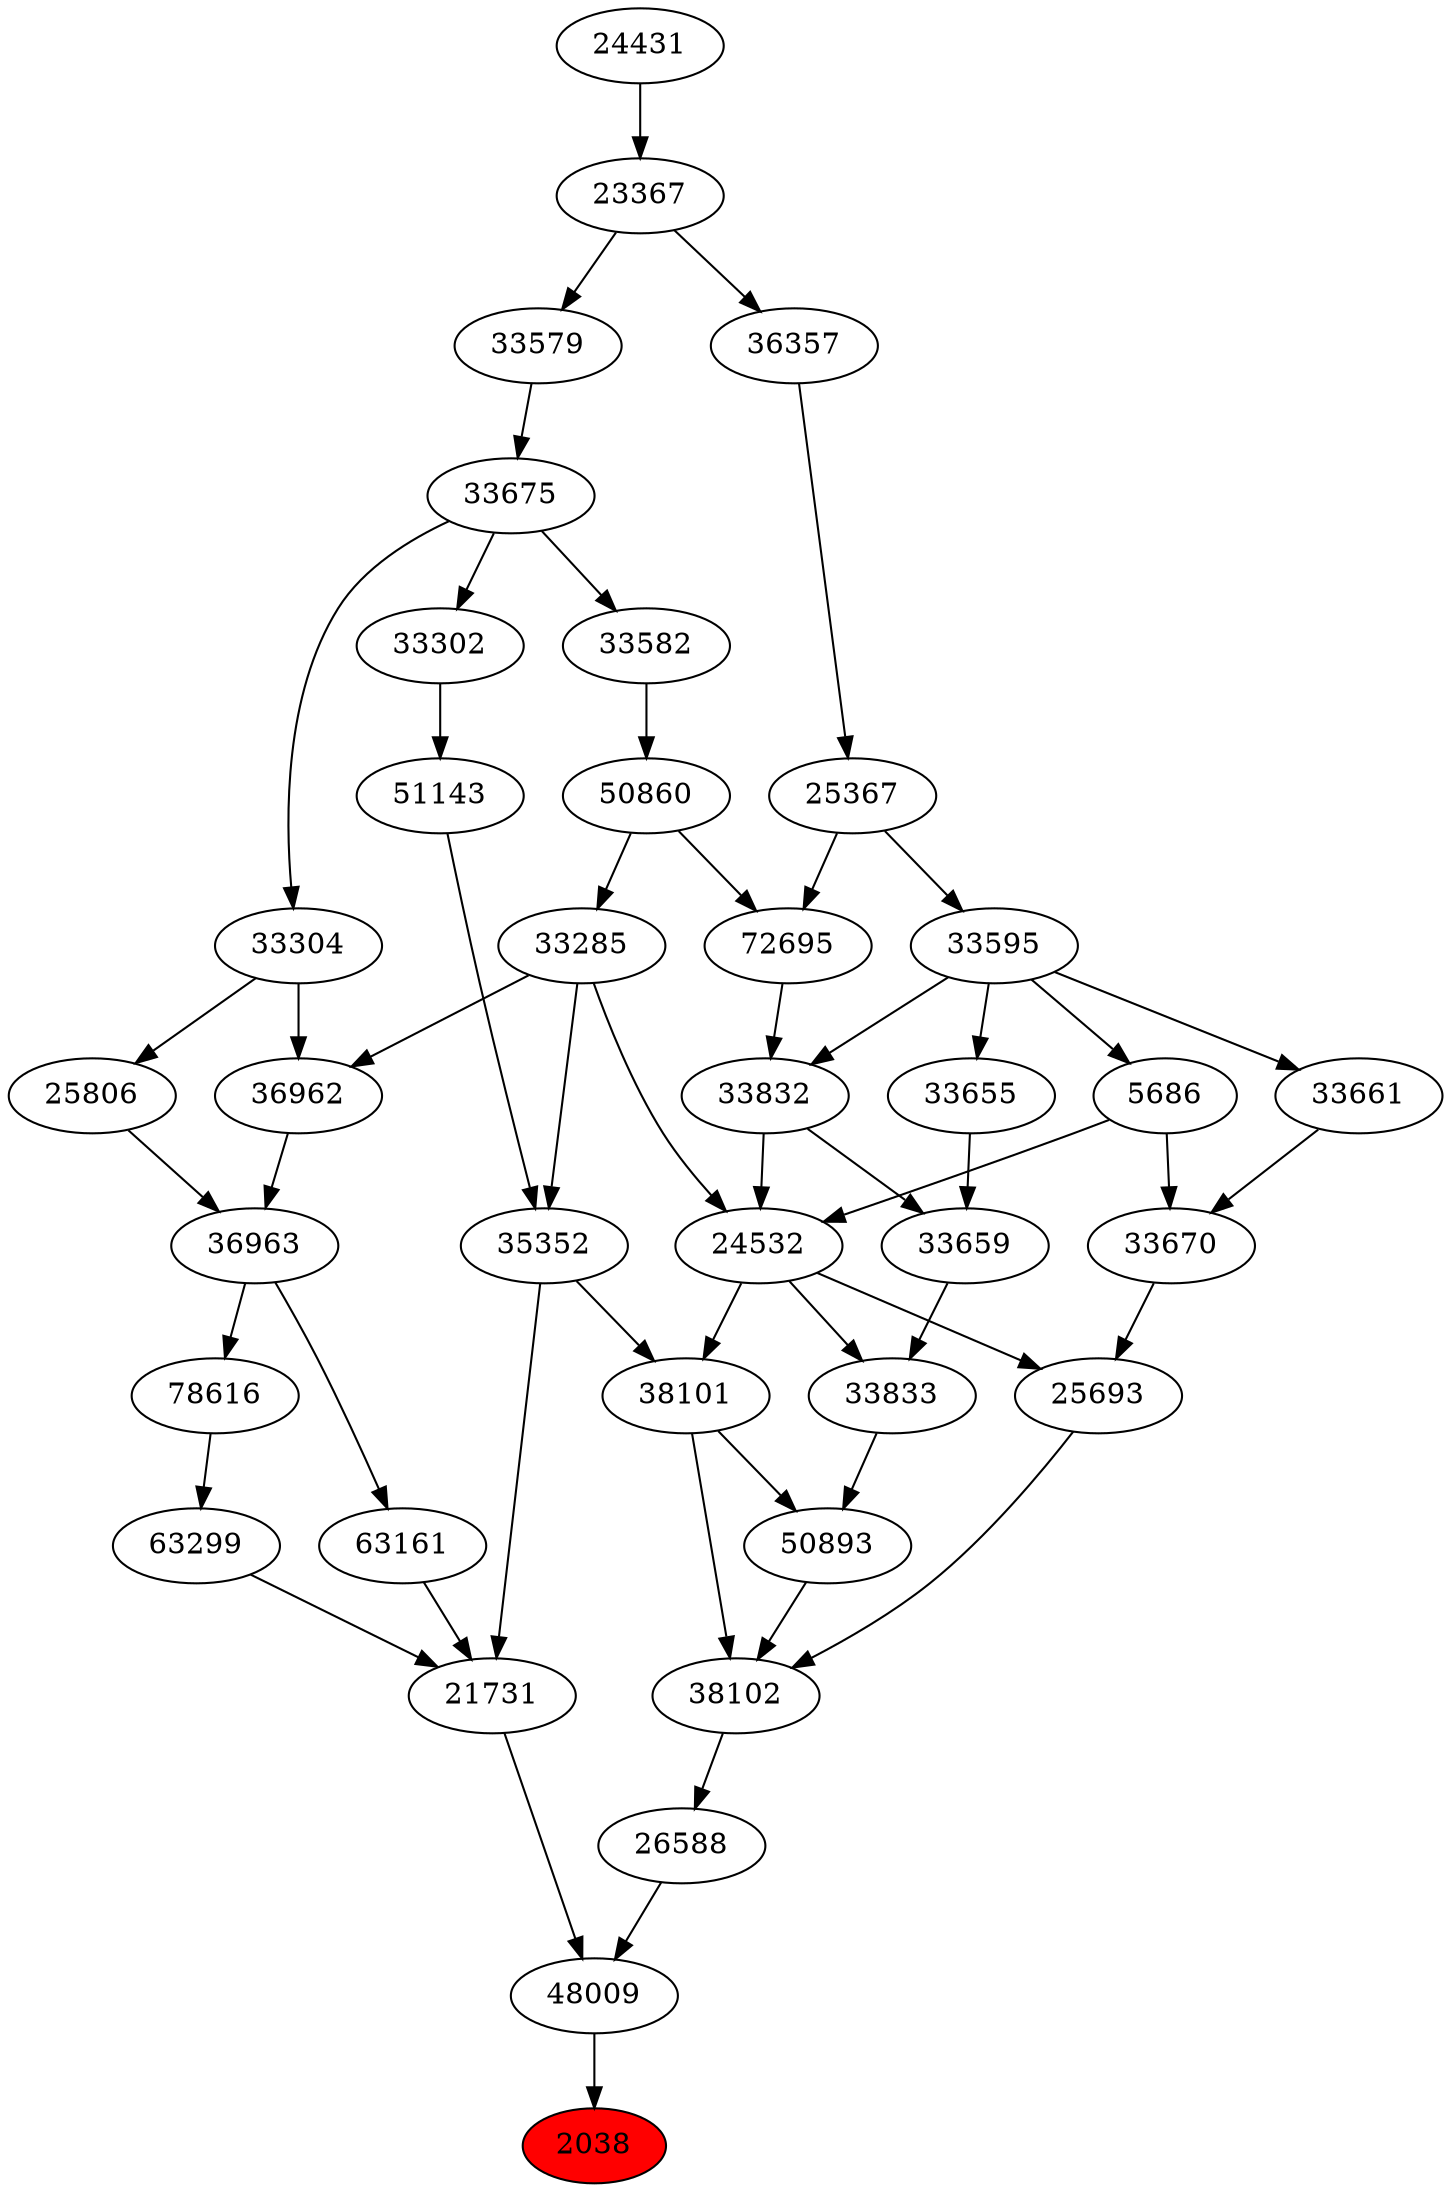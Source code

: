 strict digraph{ 
2038 [label="2038" fillcolor=red style=filled]
48009 -> 2038
48009 [label="48009"]
21731 -> 48009
26588 -> 48009
21731 [label="21731"]
35352 -> 21731
63161 -> 21731
63299 -> 21731
26588 [label="26588"]
38102 -> 26588
35352 [label="35352"]
33285 -> 35352
51143 -> 35352
63161 [label="63161"]
36963 -> 63161
63299 [label="63299"]
78616 -> 63299
38102 [label="38102"]
38101 -> 38102
25693 -> 38102
50893 -> 38102
33285 [label="33285"]
50860 -> 33285
51143 [label="51143"]
33302 -> 51143
36963 [label="36963"]
36962 -> 36963
25806 -> 36963
78616 [label="78616"]
36963 -> 78616
38101 [label="38101"]
24532 -> 38101
35352 -> 38101
25693 [label="25693"]
24532 -> 25693
33670 -> 25693
50893 [label="50893"]
38101 -> 50893
33833 -> 50893
50860 [label="50860"]
33582 -> 50860
33302 [label="33302"]
33675 -> 33302
36962 [label="36962"]
33285 -> 36962
33304 -> 36962
25806 [label="25806"]
33304 -> 25806
24532 [label="24532"]
33285 -> 24532
5686 -> 24532
33832 -> 24532
33670 [label="33670"]
5686 -> 33670
33661 -> 33670
33833 [label="33833"]
33659 -> 33833
24532 -> 33833
33582 [label="33582"]
33675 -> 33582
33675 [label="33675"]
33579 -> 33675
33304 [label="33304"]
33675 -> 33304
5686 [label="5686"]
33595 -> 5686
33832 [label="33832"]
72695 -> 33832
33595 -> 33832
33661 [label="33661"]
33595 -> 33661
33659 [label="33659"]
33655 -> 33659
33832 -> 33659
33579 [label="33579"]
23367 -> 33579
33595 [label="33595"]
25367 -> 33595
72695 [label="72695"]
50860 -> 72695
25367 -> 72695
33655 [label="33655"]
33595 -> 33655
23367 [label="23367"]
24431 -> 23367
25367 [label="25367"]
36357 -> 25367
24431 [label="24431"]
36357 [label="36357"]
23367 -> 36357
}